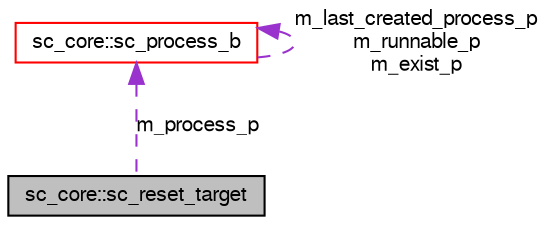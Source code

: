 digraph G
{
  edge [fontname="FreeSans",fontsize="10",labelfontname="FreeSans",labelfontsize="10"];
  node [fontname="FreeSans",fontsize="10",shape=record];
  Node1 [label="sc_core::sc_reset_target",height=0.2,width=0.4,color="black", fillcolor="grey75", style="filled" fontcolor="black"];
  Node2 -> Node1 [dir=back,color="darkorchid3",fontsize="10",style="dashed",label="m_process_p",fontname="FreeSans"];
  Node2 [label="sc_core::sc_process_b",height=0.2,width=0.4,color="red", fillcolor="white", style="filled",URL="$a00158.html"];
  Node2 -> Node2 [dir=back,color="darkorchid3",fontsize="10",style="dashed",label="m_last_created_process_p\nm_runnable_p\nm_exist_p",fontname="FreeSans"];
}
